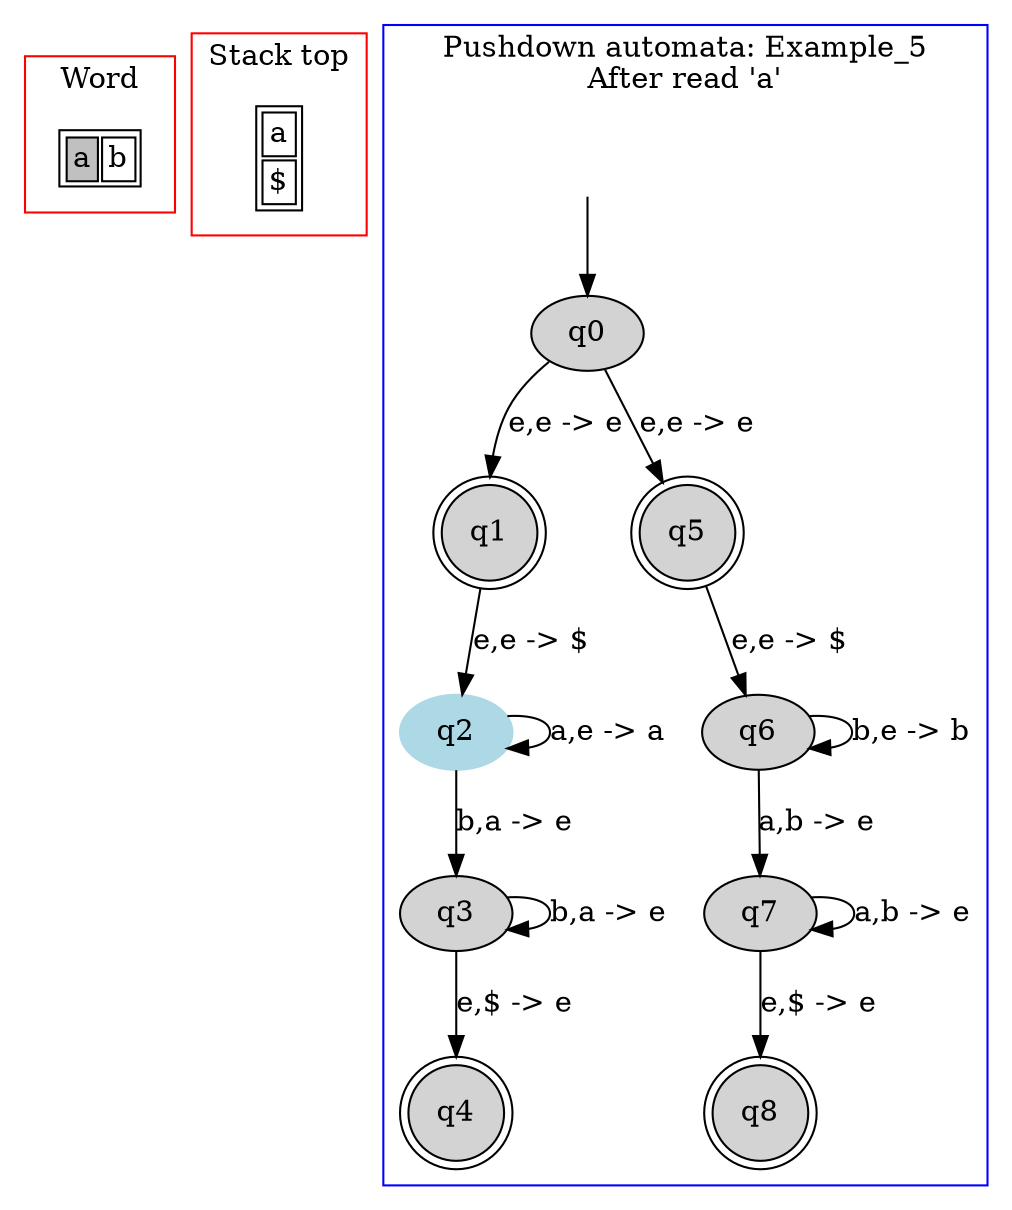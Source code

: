 digraph G {
	subgraph cluster_0 {
		node [shape=plaintext];

struct1 [label=<<TABLE>
<TR>
<TD BGCOLOR="gray"><FONT>a</FONT></TD>
<TD><FONT>b</FONT></TD>
</TR>
</TABLE>>];
label = "Word";
color=red;
}
	subgraph cluster_2 {
		node [shape=plaintext];

struct2 [label=<<TABLE>
<TR>
<TD>
a</TD>
</TR>
<TR>
<TD>
$</TD>
</TR>
</TABLE>>];
label = "Stack top";
color=red;
}
	subgraph cluster_1 {
		node [style=filled];
		label = "Pushdown automata: Example_5
After read 'a'"
		color=blue;

		q0;
		q1 [shape="doublecircle"];
		q2 [color="lightblue"];
		q3;
		q4 [shape="doublecircle"];
		q5 [shape="doublecircle"];
		q6;
		q7;
		q8 [shape="doublecircle"];
		q0->q1[label="e,e -> e"];
		q0->q5[label="e,e -> e"];
		q1->q2[label="e,e -> $"];
		q2->q2[label="a,e -> a"];
		q2->q3[label="b,a -> e"];
		q3->q3[label="b,a -> e"];
		q3->q4[label="e,$ -> e"];
		q5->q6[label="e,e -> $"];
		q6->q6[label="b,e -> b"];
		q6->q7[label="a,b -> e"];
		q7->q7[label="a,b -> e"];
		q7->q8[label="e,$ -> e"];
x [color=white, label=""];		x->q0	}

}